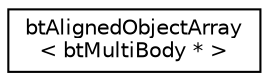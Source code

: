 digraph "Graphical Class Hierarchy"
{
  edge [fontname="Helvetica",fontsize="10",labelfontname="Helvetica",labelfontsize="10"];
  node [fontname="Helvetica",fontsize="10",shape=record];
  rankdir="LR";
  Node1 [label="btAlignedObjectArray\l\< btMultiBody * \>",height=0.2,width=0.4,color="black", fillcolor="white", style="filled",URL="$classbt_aligned_object_array.html"];
}
